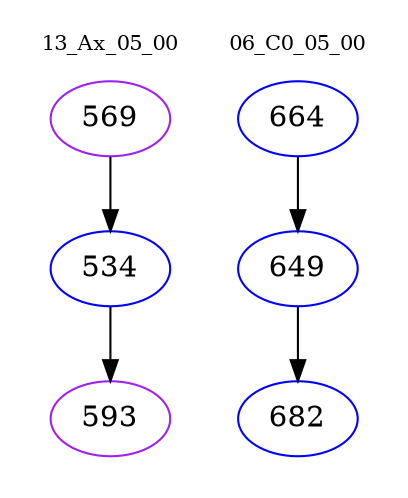 digraph{
subgraph cluster_0 {
color = white
label = "13_Ax_05_00";
fontsize=10;
T0_569 [label="569", color="purple"]
T0_569 -> T0_534 [color="black"]
T0_534 [label="534", color="blue"]
T0_534 -> T0_593 [color="black"]
T0_593 [label="593", color="purple"]
}
subgraph cluster_1 {
color = white
label = "06_C0_05_00";
fontsize=10;
T1_664 [label="664", color="blue"]
T1_664 -> T1_649 [color="black"]
T1_649 [label="649", color="blue"]
T1_649 -> T1_682 [color="black"]
T1_682 [label="682", color="blue"]
}
}
